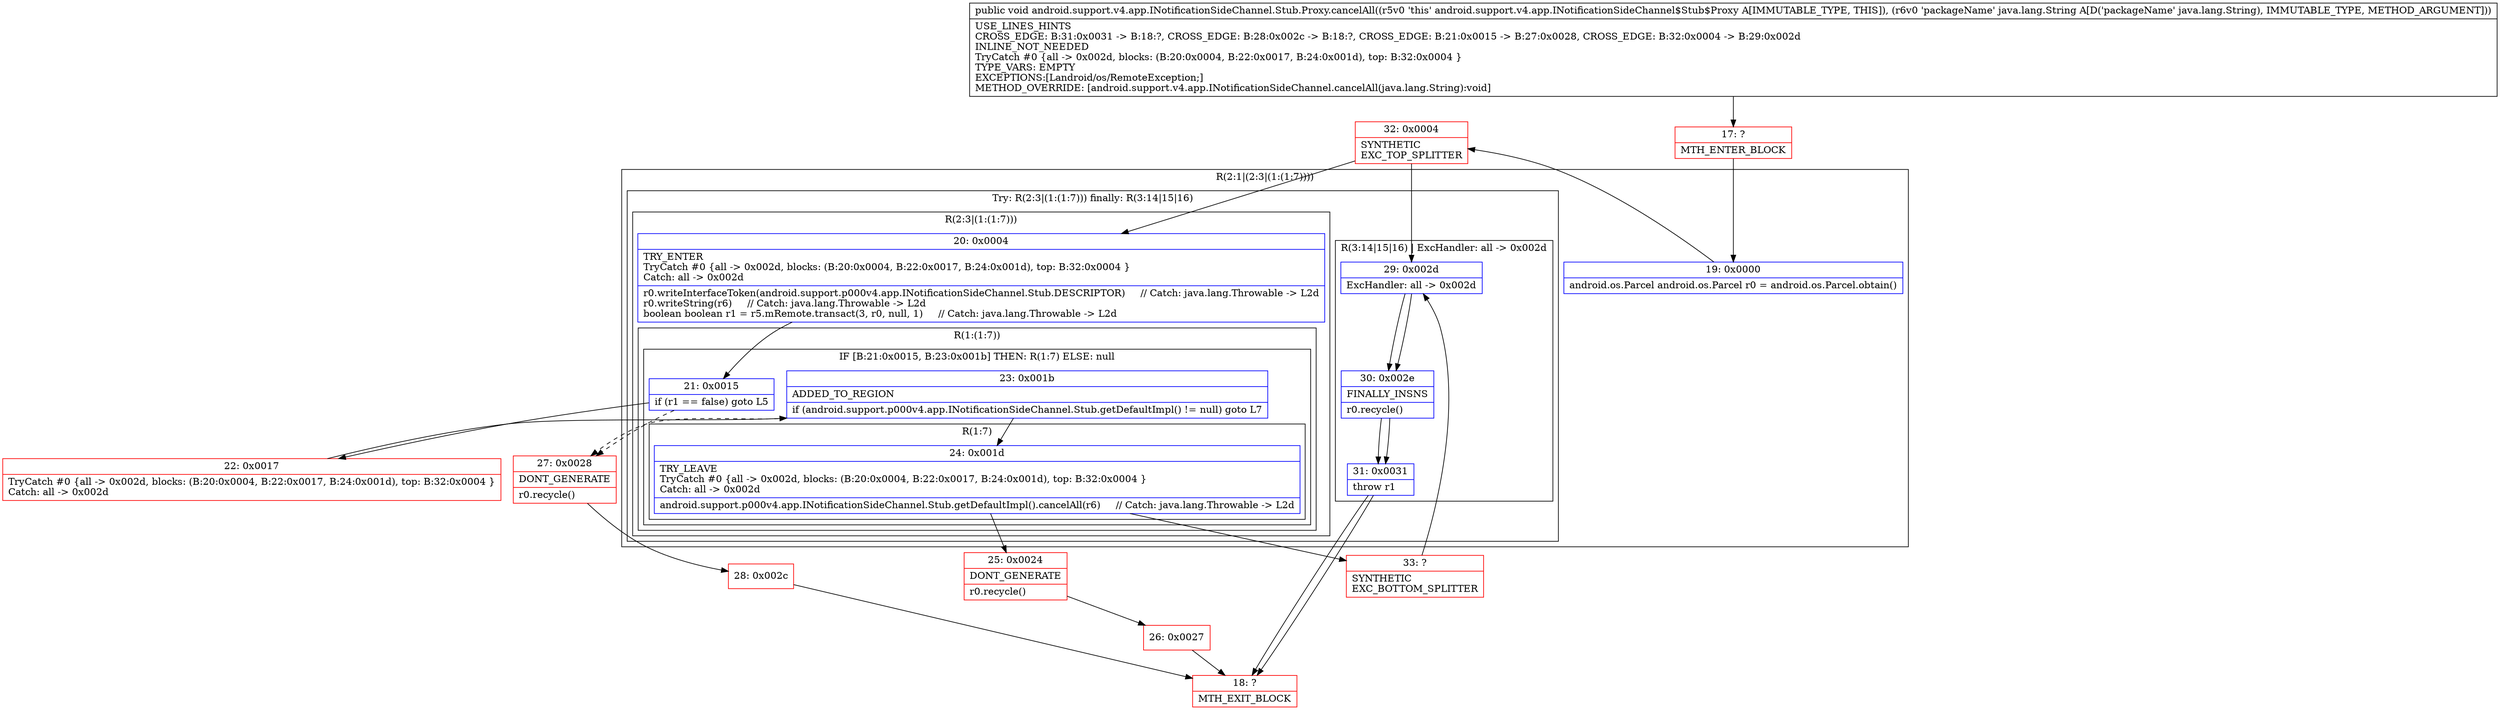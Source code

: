 digraph "CFG forandroid.support.v4.app.INotificationSideChannel.Stub.Proxy.cancelAll(Ljava\/lang\/String;)V" {
subgraph cluster_Region_792969947 {
label = "R(2:1|(2:3|(1:(1:7))))";
node [shape=record,color=blue];
Node_19 [shape=record,label="{19\:\ 0x0000|android.os.Parcel android.os.Parcel r0 = android.os.Parcel.obtain()\l}"];
subgraph cluster_TryCatchRegion_1518853291 {
label = "Try: R(2:3|(1:(1:7))) finally: R(3:14|15|16)";
node [shape=record,color=blue];
subgraph cluster_Region_598757922 {
label = "R(2:3|(1:(1:7)))";
node [shape=record,color=blue];
Node_20 [shape=record,label="{20\:\ 0x0004|TRY_ENTER\lTryCatch #0 \{all \-\> 0x002d, blocks: (B:20:0x0004, B:22:0x0017, B:24:0x001d), top: B:32:0x0004 \}\lCatch: all \-\> 0x002d\l|r0.writeInterfaceToken(android.support.p000v4.app.INotificationSideChannel.Stub.DESCRIPTOR)     \/\/ Catch: java.lang.Throwable \-\> L2d\lr0.writeString(r6)     \/\/ Catch: java.lang.Throwable \-\> L2d\lboolean boolean r1 = r5.mRemote.transact(3, r0, null, 1)     \/\/ Catch: java.lang.Throwable \-\> L2d\l}"];
subgraph cluster_Region_1258643024 {
label = "R(1:(1:7))";
node [shape=record,color=blue];
subgraph cluster_IfRegion_143493714 {
label = "IF [B:21:0x0015, B:23:0x001b] THEN: R(1:7) ELSE: null";
node [shape=record,color=blue];
Node_21 [shape=record,label="{21\:\ 0x0015|if (r1 == false) goto L5\l}"];
Node_23 [shape=record,label="{23\:\ 0x001b|ADDED_TO_REGION\l|if (android.support.p000v4.app.INotificationSideChannel.Stub.getDefaultImpl() != null) goto L7\l}"];
subgraph cluster_Region_543446312 {
label = "R(1:7)";
node [shape=record,color=blue];
Node_24 [shape=record,label="{24\:\ 0x001d|TRY_LEAVE\lTryCatch #0 \{all \-\> 0x002d, blocks: (B:20:0x0004, B:22:0x0017, B:24:0x001d), top: B:32:0x0004 \}\lCatch: all \-\> 0x002d\l|android.support.p000v4.app.INotificationSideChannel.Stub.getDefaultImpl().cancelAll(r6)     \/\/ Catch: java.lang.Throwable \-\> L2d\l}"];
}
}
}
}
subgraph cluster_Region_1286261676 {
label = "R(3:14|15|16) | ExcHandler: all \-\> 0x002d\l";
node [shape=record,color=blue];
Node_29 [shape=record,label="{29\:\ 0x002d|ExcHandler: all \-\> 0x002d\l}"];
Node_30 [shape=record,label="{30\:\ 0x002e|FINALLY_INSNS\l|r0.recycle()\l}"];
Node_31 [shape=record,label="{31\:\ 0x0031|throw r1\l}"];
}
}
}
subgraph cluster_Region_1286261676 {
label = "R(3:14|15|16) | ExcHandler: all \-\> 0x002d\l";
node [shape=record,color=blue];
Node_29 [shape=record,label="{29\:\ 0x002d|ExcHandler: all \-\> 0x002d\l}"];
Node_30 [shape=record,label="{30\:\ 0x002e|FINALLY_INSNS\l|r0.recycle()\l}"];
Node_31 [shape=record,label="{31\:\ 0x0031|throw r1\l}"];
}
Node_17 [shape=record,color=red,label="{17\:\ ?|MTH_ENTER_BLOCK\l}"];
Node_32 [shape=record,color=red,label="{32\:\ 0x0004|SYNTHETIC\lEXC_TOP_SPLITTER\l}"];
Node_22 [shape=record,color=red,label="{22\:\ 0x0017|TryCatch #0 \{all \-\> 0x002d, blocks: (B:20:0x0004, B:22:0x0017, B:24:0x001d), top: B:32:0x0004 \}\lCatch: all \-\> 0x002d\l}"];
Node_25 [shape=record,color=red,label="{25\:\ 0x0024|DONT_GENERATE\l|r0.recycle()\l}"];
Node_26 [shape=record,color=red,label="{26\:\ 0x0027}"];
Node_18 [shape=record,color=red,label="{18\:\ ?|MTH_EXIT_BLOCK\l}"];
Node_33 [shape=record,color=red,label="{33\:\ ?|SYNTHETIC\lEXC_BOTTOM_SPLITTER\l}"];
Node_27 [shape=record,color=red,label="{27\:\ 0x0028|DONT_GENERATE\l|r0.recycle()\l}"];
Node_28 [shape=record,color=red,label="{28\:\ 0x002c}"];
MethodNode[shape=record,label="{public void android.support.v4.app.INotificationSideChannel.Stub.Proxy.cancelAll((r5v0 'this' android.support.v4.app.INotificationSideChannel$Stub$Proxy A[IMMUTABLE_TYPE, THIS]), (r6v0 'packageName' java.lang.String A[D('packageName' java.lang.String), IMMUTABLE_TYPE, METHOD_ARGUMENT]))  | USE_LINES_HINTS\lCROSS_EDGE: B:31:0x0031 \-\> B:18:?, CROSS_EDGE: B:28:0x002c \-\> B:18:?, CROSS_EDGE: B:21:0x0015 \-\> B:27:0x0028, CROSS_EDGE: B:32:0x0004 \-\> B:29:0x002d\lINLINE_NOT_NEEDED\lTryCatch #0 \{all \-\> 0x002d, blocks: (B:20:0x0004, B:22:0x0017, B:24:0x001d), top: B:32:0x0004 \}\lTYPE_VARS: EMPTY\lEXCEPTIONS:[Landroid\/os\/RemoteException;]\lMETHOD_OVERRIDE: [android.support.v4.app.INotificationSideChannel.cancelAll(java.lang.String):void]\l}"];
MethodNode -> Node_17;Node_19 -> Node_32;
Node_20 -> Node_21;
Node_21 -> Node_22;
Node_21 -> Node_27[style=dashed];
Node_23 -> Node_24;
Node_23 -> Node_27[style=dashed];
Node_24 -> Node_25;
Node_24 -> Node_33;
Node_29 -> Node_30;
Node_30 -> Node_31;
Node_31 -> Node_18;
Node_29 -> Node_30;
Node_30 -> Node_31;
Node_31 -> Node_18;
Node_17 -> Node_19;
Node_32 -> Node_20;
Node_32 -> Node_29;
Node_22 -> Node_23;
Node_25 -> Node_26;
Node_26 -> Node_18;
Node_33 -> Node_29;
Node_27 -> Node_28;
Node_28 -> Node_18;
}

